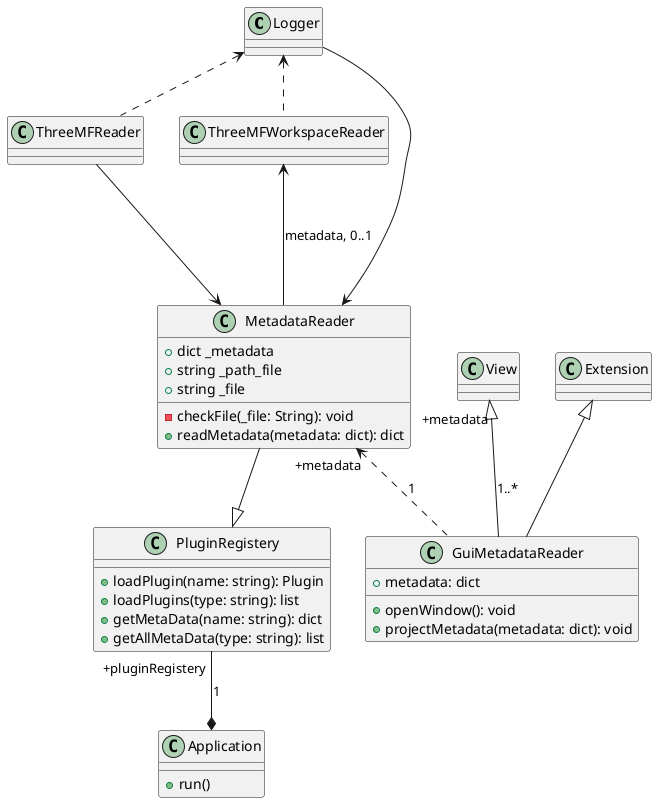 @startuml
'https://plantuml.com/class-diagram

static class Logger
class View
class Extension
class ThreeMFReader
class ThreeMFWorkspaceReader
class MetadataReader {
    +dict _metadata
    +string _path_file
    +string _file
    -checkFile(_file: String): void
    +readMetadata(metadata: dict): dict
}
class Application {
    +run()
}
class GuiMetadataReader {

    +metadata: dict
    +openWindow(): void
    +projectMetadata(metadata: dict): void

}
class PluginRegistery {
    +loadPlugin(name: string): Plugin
    +loadPlugins(type: string): list
    +getMetaData(name: string): dict
    +getAllMetaData(type: string): list
}
Logger <.. ThreeMFReader
Logger <.. ThreeMFWorkspaceReader
ThreeMFWorkspaceReader <--- MetadataReader : metadata, 0..1
ThreeMFReader ---> MetadataReader
MetadataReader --|> PluginRegistery
MetadataReader <-- Logger
MetadataReader <.. GuiMetadataReader: "+metadata" 1
View <|-- GuiMetadataReader : " +metadata "  1..*
Extension <|-- GuiMetadataReader
PluginRegistery --* Application: "+pluginRegistery"  1
@enduml